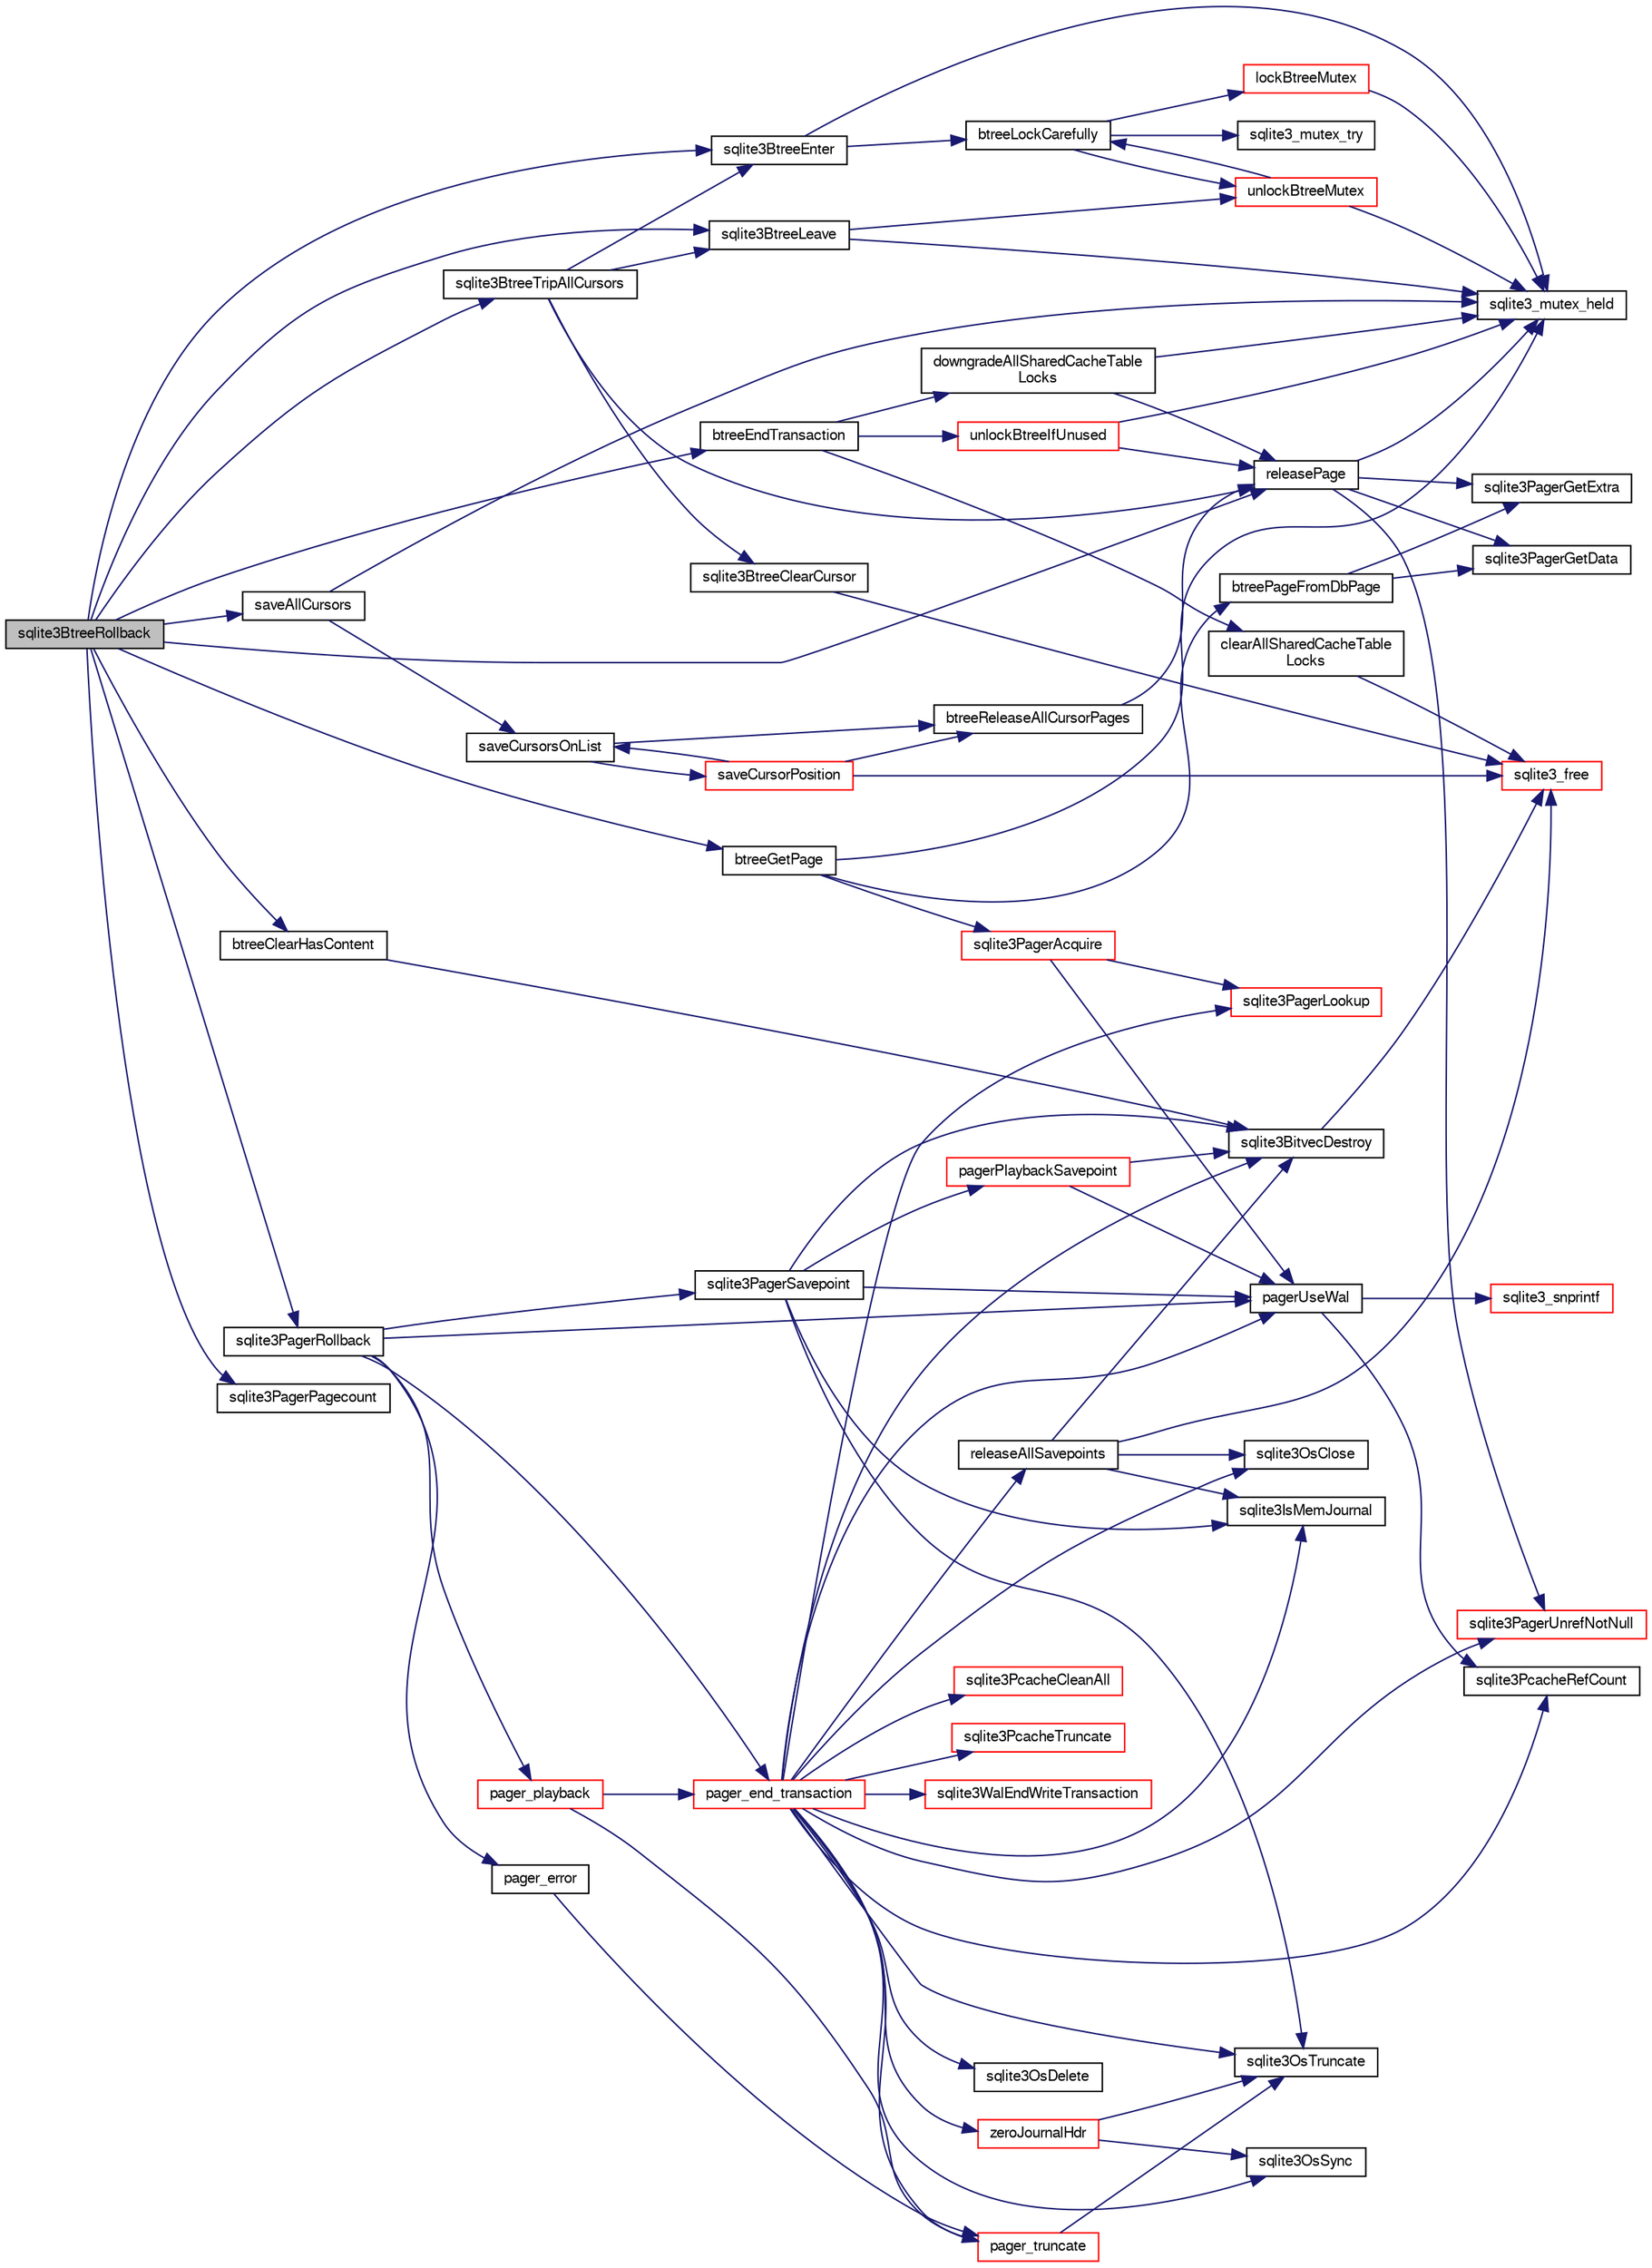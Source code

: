 digraph "sqlite3BtreeRollback"
{
  edge [fontname="FreeSans",fontsize="10",labelfontname="FreeSans",labelfontsize="10"];
  node [fontname="FreeSans",fontsize="10",shape=record];
  rankdir="LR";
  Node463477 [label="sqlite3BtreeRollback",height=0.2,width=0.4,color="black", fillcolor="grey75", style="filled", fontcolor="black"];
  Node463477 -> Node463478 [color="midnightblue",fontsize="10",style="solid",fontname="FreeSans"];
  Node463478 [label="sqlite3BtreeEnter",height=0.2,width=0.4,color="black", fillcolor="white", style="filled",URL="$sqlite3_8c.html#afa05d700ca373993fe6b0525b867feff"];
  Node463478 -> Node463479 [color="midnightblue",fontsize="10",style="solid",fontname="FreeSans"];
  Node463479 [label="sqlite3_mutex_held",height=0.2,width=0.4,color="black", fillcolor="white", style="filled",URL="$sqlite3_8c.html#acf77da68932b6bc163c5e68547ecc3e7"];
  Node463478 -> Node463480 [color="midnightblue",fontsize="10",style="solid",fontname="FreeSans"];
  Node463480 [label="btreeLockCarefully",height=0.2,width=0.4,color="black", fillcolor="white", style="filled",URL="$sqlite3_8c.html#a796746b1c1e4d6926960636bd74c79d7"];
  Node463480 -> Node463481 [color="midnightblue",fontsize="10",style="solid",fontname="FreeSans"];
  Node463481 [label="sqlite3_mutex_try",height=0.2,width=0.4,color="black", fillcolor="white", style="filled",URL="$sqlite3_8c.html#a196f84b09bdfda96ae5ae23189be1ec8"];
  Node463480 -> Node463482 [color="midnightblue",fontsize="10",style="solid",fontname="FreeSans"];
  Node463482 [label="unlockBtreeMutex",height=0.2,width=0.4,color="red", fillcolor="white", style="filled",URL="$sqlite3_8c.html#a29bc7d1c753dfa2af9fb296b7dc19a4a"];
  Node463482 -> Node463479 [color="midnightblue",fontsize="10",style="solid",fontname="FreeSans"];
  Node463482 -> Node463480 [color="midnightblue",fontsize="10",style="solid",fontname="FreeSans"];
  Node463480 -> Node463485 [color="midnightblue",fontsize="10",style="solid",fontname="FreeSans"];
  Node463485 [label="lockBtreeMutex",height=0.2,width=0.4,color="red", fillcolor="white", style="filled",URL="$sqlite3_8c.html#ab1714bc62ac8a451c7b17bc53053ca53"];
  Node463485 -> Node463479 [color="midnightblue",fontsize="10",style="solid",fontname="FreeSans"];
  Node463477 -> Node463487 [color="midnightblue",fontsize="10",style="solid",fontname="FreeSans"];
  Node463487 [label="saveAllCursors",height=0.2,width=0.4,color="black", fillcolor="white", style="filled",URL="$sqlite3_8c.html#add0c7a5086792caf465148beaadb913d"];
  Node463487 -> Node463479 [color="midnightblue",fontsize="10",style="solid",fontname="FreeSans"];
  Node463487 -> Node463488 [color="midnightblue",fontsize="10",style="solid",fontname="FreeSans"];
  Node463488 [label="saveCursorsOnList",height=0.2,width=0.4,color="black", fillcolor="white", style="filled",URL="$sqlite3_8c.html#a33cb455c167e82c225c04c6628a486e1"];
  Node463488 -> Node463489 [color="midnightblue",fontsize="10",style="solid",fontname="FreeSans"];
  Node463489 [label="saveCursorPosition",height=0.2,width=0.4,color="red", fillcolor="white", style="filled",URL="$sqlite3_8c.html#a1fd19e15f7d2a03087f0c1f287dda917"];
  Node463489 -> Node463521 [color="midnightblue",fontsize="10",style="solid",fontname="FreeSans"];
  Node463521 [label="sqlite3_free",height=0.2,width=0.4,color="red", fillcolor="white", style="filled",URL="$sqlite3_8c.html#a6552349e36a8a691af5487999ab09519"];
  Node463489 -> Node463907 [color="midnightblue",fontsize="10",style="solid",fontname="FreeSans"];
  Node463907 [label="btreeReleaseAllCursorPages",height=0.2,width=0.4,color="black", fillcolor="white", style="filled",URL="$sqlite3_8c.html#a8535e63c9127b9f6b5b136cab41cbdd7"];
  Node463907 -> Node463905 [color="midnightblue",fontsize="10",style="solid",fontname="FreeSans"];
  Node463905 [label="releasePage",height=0.2,width=0.4,color="black", fillcolor="white", style="filled",URL="$sqlite3_8c.html#a92c6fb14f9bcf117440c35116c26d6c4"];
  Node463905 -> Node463864 [color="midnightblue",fontsize="10",style="solid",fontname="FreeSans"];
  Node463864 [label="sqlite3PagerGetExtra",height=0.2,width=0.4,color="black", fillcolor="white", style="filled",URL="$sqlite3_8c.html#a48e879a6d20f06f27390973ab8d59bd7"];
  Node463905 -> Node463863 [color="midnightblue",fontsize="10",style="solid",fontname="FreeSans"];
  Node463863 [label="sqlite3PagerGetData",height=0.2,width=0.4,color="black", fillcolor="white", style="filled",URL="$sqlite3_8c.html#a9dd340e56fb4b7fad4df339595b8d8a2"];
  Node463905 -> Node463479 [color="midnightblue",fontsize="10",style="solid",fontname="FreeSans"];
  Node463905 -> Node463801 [color="midnightblue",fontsize="10",style="solid",fontname="FreeSans"];
  Node463801 [label="sqlite3PagerUnrefNotNull",height=0.2,width=0.4,color="red", fillcolor="white", style="filled",URL="$sqlite3_8c.html#a4b314f96f09f5c68c94672e420e31ab9"];
  Node463489 -> Node463488 [color="midnightblue",fontsize="10",style="solid",fontname="FreeSans"];
  Node463488 -> Node463907 [color="midnightblue",fontsize="10",style="solid",fontname="FreeSans"];
  Node463477 -> Node463908 [color="midnightblue",fontsize="10",style="solid",fontname="FreeSans"];
  Node463908 [label="sqlite3BtreeTripAllCursors",height=0.2,width=0.4,color="black", fillcolor="white", style="filled",URL="$sqlite3_8c.html#a7e94025b9bd56e9e9ccf148d1a0e1acf"];
  Node463908 -> Node463478 [color="midnightblue",fontsize="10",style="solid",fontname="FreeSans"];
  Node463908 -> Node463909 [color="midnightblue",fontsize="10",style="solid",fontname="FreeSans"];
  Node463909 [label="sqlite3BtreeClearCursor",height=0.2,width=0.4,color="black", fillcolor="white", style="filled",URL="$sqlite3_8c.html#ad53903979a58184b0d15593e6f98d9c5"];
  Node463909 -> Node463521 [color="midnightblue",fontsize="10",style="solid",fontname="FreeSans"];
  Node463908 -> Node463905 [color="midnightblue",fontsize="10",style="solid",fontname="FreeSans"];
  Node463908 -> Node463849 [color="midnightblue",fontsize="10",style="solid",fontname="FreeSans"];
  Node463849 [label="sqlite3BtreeLeave",height=0.2,width=0.4,color="black", fillcolor="white", style="filled",URL="$sqlite3_8c.html#a460e4f89d1aeef4b4d334cfe8165da89"];
  Node463849 -> Node463482 [color="midnightblue",fontsize="10",style="solid",fontname="FreeSans"];
  Node463849 -> Node463479 [color="midnightblue",fontsize="10",style="solid",fontname="FreeSans"];
  Node463477 -> Node463808 [color="midnightblue",fontsize="10",style="solid",fontname="FreeSans"];
  Node463808 [label="sqlite3PagerRollback",height=0.2,width=0.4,color="black", fillcolor="white", style="filled",URL="$sqlite3_8c.html#afdd2ecbb97b7a716892ff6bd10c7dfd0"];
  Node463808 -> Node463506 [color="midnightblue",fontsize="10",style="solid",fontname="FreeSans"];
  Node463506 [label="pagerUseWal",height=0.2,width=0.4,color="black", fillcolor="white", style="filled",URL="$sqlite3_8c.html#a31def80bfe1de9284d635ba190a5eb68"];
  Node463506 -> Node463507 [color="midnightblue",fontsize="10",style="solid",fontname="FreeSans"];
  Node463507 [label="sqlite3PcacheRefCount",height=0.2,width=0.4,color="black", fillcolor="white", style="filled",URL="$sqlite3_8c.html#adee2536d23ec9628e0883ccab03b3429"];
  Node463506 -> Node463508 [color="midnightblue",fontsize="10",style="solid",fontname="FreeSans"];
  Node463508 [label="sqlite3_snprintf",height=0.2,width=0.4,color="red", fillcolor="white", style="filled",URL="$sqlite3_8c.html#aa2695a752e971577f5784122f2013c40"];
  Node463808 -> Node463809 [color="midnightblue",fontsize="10",style="solid",fontname="FreeSans"];
  Node463809 [label="sqlite3PagerSavepoint",height=0.2,width=0.4,color="black", fillcolor="white", style="filled",URL="$sqlite3_8c.html#a8b5f1920b6a8b564a47e243868f2c8d4"];
  Node463809 -> Node463789 [color="midnightblue",fontsize="10",style="solid",fontname="FreeSans"];
  Node463789 [label="sqlite3BitvecDestroy",height=0.2,width=0.4,color="black", fillcolor="white", style="filled",URL="$sqlite3_8c.html#ab732400d8022b48df1b7b3ee41be045d"];
  Node463789 -> Node463521 [color="midnightblue",fontsize="10",style="solid",fontname="FreeSans"];
  Node463809 -> Node463810 [color="midnightblue",fontsize="10",style="solid",fontname="FreeSans"];
  Node463810 [label="sqlite3IsMemJournal",height=0.2,width=0.4,color="black", fillcolor="white", style="filled",URL="$sqlite3_8c.html#a237bb8682b84ed24be164d4c57465182"];
  Node463809 -> Node463811 [color="midnightblue",fontsize="10",style="solid",fontname="FreeSans"];
  Node463811 [label="sqlite3OsTruncate",height=0.2,width=0.4,color="black", fillcolor="white", style="filled",URL="$sqlite3_8c.html#ab14e17fc93b09d52b42c433c47eb3b68"];
  Node463809 -> Node463506 [color="midnightblue",fontsize="10",style="solid",fontname="FreeSans"];
  Node463809 -> Node463812 [color="midnightblue",fontsize="10",style="solid",fontname="FreeSans"];
  Node463812 [label="pagerPlaybackSavepoint",height=0.2,width=0.4,color="red", fillcolor="white", style="filled",URL="$sqlite3_8c.html#aedf76c3b6661c4244cc3e2c5464fd12e"];
  Node463812 -> Node463506 [color="midnightblue",fontsize="10",style="solid",fontname="FreeSans"];
  Node463812 -> Node463789 [color="midnightblue",fontsize="10",style="solid",fontname="FreeSans"];
  Node463808 -> Node463874 [color="midnightblue",fontsize="10",style="solid",fontname="FreeSans"];
  Node463874 [label="pager_end_transaction",height=0.2,width=0.4,color="red", fillcolor="white", style="filled",URL="$sqlite3_8c.html#a0814e2cfab386b1e3ba74528870339fe"];
  Node463874 -> Node463875 [color="midnightblue",fontsize="10",style="solid",fontname="FreeSans"];
  Node463875 [label="releaseAllSavepoints",height=0.2,width=0.4,color="black", fillcolor="white", style="filled",URL="$sqlite3_8c.html#ac0ec06e81b223a42295bd1a0182b1609"];
  Node463875 -> Node463789 [color="midnightblue",fontsize="10",style="solid",fontname="FreeSans"];
  Node463875 -> Node463810 [color="midnightblue",fontsize="10",style="solid",fontname="FreeSans"];
  Node463875 -> Node463876 [color="midnightblue",fontsize="10",style="solid",fontname="FreeSans"];
  Node463876 [label="sqlite3OsClose",height=0.2,width=0.4,color="black", fillcolor="white", style="filled",URL="$sqlite3_8c.html#aa5f0aeb27273a57c0523deaf48997533"];
  Node463875 -> Node463521 [color="midnightblue",fontsize="10",style="solid",fontname="FreeSans"];
  Node463874 -> Node463506 [color="midnightblue",fontsize="10",style="solid",fontname="FreeSans"];
  Node463874 -> Node463810 [color="midnightblue",fontsize="10",style="solid",fontname="FreeSans"];
  Node463874 -> Node463876 [color="midnightblue",fontsize="10",style="solid",fontname="FreeSans"];
  Node463874 -> Node463811 [color="midnightblue",fontsize="10",style="solid",fontname="FreeSans"];
  Node463874 -> Node463877 [color="midnightblue",fontsize="10",style="solid",fontname="FreeSans"];
  Node463877 [label="sqlite3OsSync",height=0.2,width=0.4,color="black", fillcolor="white", style="filled",URL="$sqlite3_8c.html#a3f01629ca3b49854944cecdd14dc3358"];
  Node463874 -> Node463878 [color="midnightblue",fontsize="10",style="solid",fontname="FreeSans"];
  Node463878 [label="zeroJournalHdr",height=0.2,width=0.4,color="red", fillcolor="white", style="filled",URL="$sqlite3_8c.html#a6e1592949a5e668f43f0ff5f5d08fe10"];
  Node463878 -> Node463811 [color="midnightblue",fontsize="10",style="solid",fontname="FreeSans"];
  Node463878 -> Node463877 [color="midnightblue",fontsize="10",style="solid",fontname="FreeSans"];
  Node463874 -> Node463879 [color="midnightblue",fontsize="10",style="solid",fontname="FreeSans"];
  Node463879 [label="sqlite3OsDelete",height=0.2,width=0.4,color="black", fillcolor="white", style="filled",URL="$sqlite3_8c.html#a576c2e542e46ddee19d10e75337039c0"];
  Node463874 -> Node463507 [color="midnightblue",fontsize="10",style="solid",fontname="FreeSans"];
  Node463874 -> Node463826 [color="midnightblue",fontsize="10",style="solid",fontname="FreeSans"];
  Node463826 [label="sqlite3PagerLookup",height=0.2,width=0.4,color="red", fillcolor="white", style="filled",URL="$sqlite3_8c.html#a1252ec03814f64eed236cfb21094cafd"];
  Node463874 -> Node463801 [color="midnightblue",fontsize="10",style="solid",fontname="FreeSans"];
  Node463874 -> Node463789 [color="midnightblue",fontsize="10",style="solid",fontname="FreeSans"];
  Node463874 -> Node463880 [color="midnightblue",fontsize="10",style="solid",fontname="FreeSans"];
  Node463880 [label="sqlite3PcacheCleanAll",height=0.2,width=0.4,color="red", fillcolor="white", style="filled",URL="$sqlite3_8c.html#a65aa4d4f73373a161a96fafe219b86a7"];
  Node463874 -> Node463856 [color="midnightblue",fontsize="10",style="solid",fontname="FreeSans"];
  Node463856 [label="sqlite3PcacheTruncate",height=0.2,width=0.4,color="red", fillcolor="white", style="filled",URL="$sqlite3_8c.html#aa25da46a83609c408a14977a087af782"];
  Node463874 -> Node463881 [color="midnightblue",fontsize="10",style="solid",fontname="FreeSans"];
  Node463881 [label="sqlite3WalEndWriteTransaction",height=0.2,width=0.4,color="red", fillcolor="white", style="filled",URL="$sqlite3_8c.html#a0ae58a14b40600fb21130cc4d595acc9"];
  Node463874 -> Node463884 [color="midnightblue",fontsize="10",style="solid",fontname="FreeSans"];
  Node463884 [label="pager_truncate",height=0.2,width=0.4,color="red", fillcolor="white", style="filled",URL="$sqlite3_8c.html#aa0700caa408442673a3ede3bb04b1f0b"];
  Node463884 -> Node463811 [color="midnightblue",fontsize="10",style="solid",fontname="FreeSans"];
  Node463808 -> Node463890 [color="midnightblue",fontsize="10",style="solid",fontname="FreeSans"];
  Node463890 [label="pager_playback",height=0.2,width=0.4,color="red", fillcolor="white", style="filled",URL="$sqlite3_8c.html#a9d9a750a9fc76eb4b668c8a16b164a65"];
  Node463890 -> Node463884 [color="midnightblue",fontsize="10",style="solid",fontname="FreeSans"];
  Node463890 -> Node463874 [color="midnightblue",fontsize="10",style="solid",fontname="FreeSans"];
  Node463808 -> Node463898 [color="midnightblue",fontsize="10",style="solid",fontname="FreeSans"];
  Node463898 [label="pager_error",height=0.2,width=0.4,color="black", fillcolor="white", style="filled",URL="$sqlite3_8c.html#ac15e13c61047b37098e21115614ddd22"];
  Node463898 -> Node463884 [color="midnightblue",fontsize="10",style="solid",fontname="FreeSans"];
  Node463477 -> Node463903 [color="midnightblue",fontsize="10",style="solid",fontname="FreeSans"];
  Node463903 [label="btreeGetPage",height=0.2,width=0.4,color="black", fillcolor="white", style="filled",URL="$sqlite3_8c.html#ac59679e30ceb0190614fbd19a7feb6de"];
  Node463903 -> Node463479 [color="midnightblue",fontsize="10",style="solid",fontname="FreeSans"];
  Node463903 -> Node463869 [color="midnightblue",fontsize="10",style="solid",fontname="FreeSans"];
  Node463869 [label="sqlite3PagerAcquire",height=0.2,width=0.4,color="red", fillcolor="white", style="filled",URL="$sqlite3_8c.html#a22a53daafd2bd778cda390312651f994"];
  Node463869 -> Node463506 [color="midnightblue",fontsize="10",style="solid",fontname="FreeSans"];
  Node463869 -> Node463826 [color="midnightblue",fontsize="10",style="solid",fontname="FreeSans"];
  Node463903 -> Node463904 [color="midnightblue",fontsize="10",style="solid",fontname="FreeSans"];
  Node463904 [label="btreePageFromDbPage",height=0.2,width=0.4,color="black", fillcolor="white", style="filled",URL="$sqlite3_8c.html#a148c0bf09d4ef14a49e0e7a2c0506c80"];
  Node463904 -> Node463864 [color="midnightblue",fontsize="10",style="solid",fontname="FreeSans"];
  Node463904 -> Node463863 [color="midnightblue",fontsize="10",style="solid",fontname="FreeSans"];
  Node463477 -> Node463910 [color="midnightblue",fontsize="10",style="solid",fontname="FreeSans"];
  Node463910 [label="sqlite3PagerPagecount",height=0.2,width=0.4,color="black", fillcolor="white", style="filled",URL="$sqlite3_8c.html#ae82aaf561ce61faa15d4e228c45c3311"];
  Node463477 -> Node463905 [color="midnightblue",fontsize="10",style="solid",fontname="FreeSans"];
  Node463477 -> Node463911 [color="midnightblue",fontsize="10",style="solid",fontname="FreeSans"];
  Node463911 [label="btreeClearHasContent",height=0.2,width=0.4,color="black", fillcolor="white", style="filled",URL="$sqlite3_8c.html#ad76ff2727e128c649f8017fdc570bd06"];
  Node463911 -> Node463789 [color="midnightblue",fontsize="10",style="solid",fontname="FreeSans"];
  Node463477 -> Node463912 [color="midnightblue",fontsize="10",style="solid",fontname="FreeSans"];
  Node463912 [label="btreeEndTransaction",height=0.2,width=0.4,color="black", fillcolor="white", style="filled",URL="$sqlite3_8c.html#a7dd8138404b55de8be9623636f25488b"];
  Node463912 -> Node463913 [color="midnightblue",fontsize="10",style="solid",fontname="FreeSans"];
  Node463913 [label="downgradeAllSharedCacheTable\lLocks",height=0.2,width=0.4,color="black", fillcolor="white", style="filled",URL="$sqlite3_8c.html#a190cd892d7b1636800149aa2fb20f4ef"];
  Node463913 -> Node463905 [color="midnightblue",fontsize="10",style="solid",fontname="FreeSans"];
  Node463913 -> Node463479 [color="midnightblue",fontsize="10",style="solid",fontname="FreeSans"];
  Node463912 -> Node463914 [color="midnightblue",fontsize="10",style="solid",fontname="FreeSans"];
  Node463914 [label="clearAllSharedCacheTable\lLocks",height=0.2,width=0.4,color="black", fillcolor="white", style="filled",URL="$sqlite3_8c.html#a634cc518e11252ac32e0e42614f1133b"];
  Node463914 -> Node463521 [color="midnightblue",fontsize="10",style="solid",fontname="FreeSans"];
  Node463912 -> Node463915 [color="midnightblue",fontsize="10",style="solid",fontname="FreeSans"];
  Node463915 [label="unlockBtreeIfUnused",height=0.2,width=0.4,color="red", fillcolor="white", style="filled",URL="$sqlite3_8c.html#ada198bfad4d2c61e88bd9317e98cc96c"];
  Node463915 -> Node463479 [color="midnightblue",fontsize="10",style="solid",fontname="FreeSans"];
  Node463915 -> Node463905 [color="midnightblue",fontsize="10",style="solid",fontname="FreeSans"];
  Node463477 -> Node463849 [color="midnightblue",fontsize="10",style="solid",fontname="FreeSans"];
}
